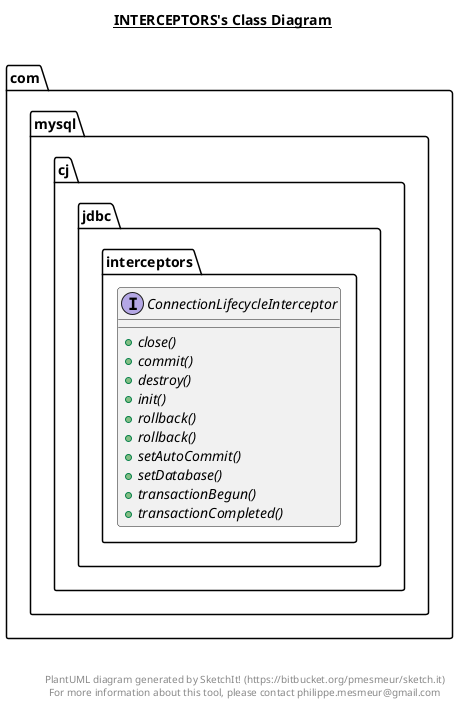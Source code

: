 @startuml

title __INTERCEPTORS's Class Diagram__\n

  namespace com.mysql.cj {
    namespace jdbc {
      namespace interceptors {
        interface com.mysql.cj.jdbc.interceptors.ConnectionLifecycleInterceptor {
            {abstract} + close()
            {abstract} + commit()
            {abstract} + destroy()
            {abstract} + init()
            {abstract} + rollback()
            {abstract} + rollback()
            {abstract} + setAutoCommit()
            {abstract} + setDatabase()
            {abstract} + transactionBegun()
            {abstract} + transactionCompleted()
        }
      }
    }
  }
  



right footer


PlantUML diagram generated by SketchIt! (https://bitbucket.org/pmesmeur/sketch.it)
For more information about this tool, please contact philippe.mesmeur@gmail.com
endfooter

@enduml
